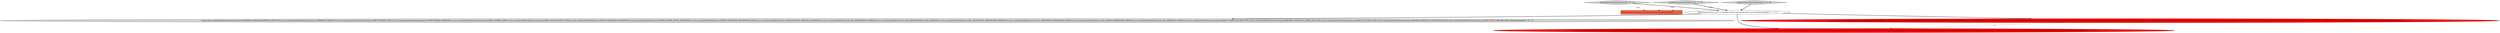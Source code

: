 digraph {
0 [style = filled, label = "DBPPreferenceStore store = dataSourceDescriptor.getPreferenceStore()@@@3@@@['1', '1', '1']", fillcolor = white, shape = ellipse image = "AAA0AAABBB1BBB"];
7 [style = filled, label = "return store.contains(SQLPreferenceConstants.STATEMENT_INVALIDATE_BEFORE_EXECUTE) || store.contains(SQLPreferenceConstants.STATEMENT_TIMEOUT) || store.contains(SQLPreferenceConstants.SCRIPT_COMMIT_TYPE) || store.contains(SQLPreferenceConstants.SCRIPT_ERROR_HANDLING) || store.contains(SQLPreferenceConstants.SCRIPT_COMMIT_LINES) || store.contains(SQLPreferenceConstants.SCRIPT_FETCH_RESULT_SETS) || store.contains(ModelPreferences.SCRIPT_STATEMENT_DELIMITER) || store.contains(ModelPreferences.SCRIPT_IGNORE_NATIVE_DELIMITER) || store.contains(ModelPreferences.SCRIPT_STATEMENT_DELIMITER_BLANK) || store.contains(ModelPreferences.QUERY_REMOVE_TRAILING_DELIMITER) || store.contains(ModelPreferences.SQL_PARAMETERS_ENABLED) || store.contains(ModelPreferences.SQL_PARAMETERS_IN_DDL_ENABLED) || store.contains(ModelPreferences.SQL_ANONYMOUS_PARAMETERS_ENABLED) || store.contains(ModelPreferences.SQL_ANONYMOUS_PARAMETERS_MARK) || store.contains(ModelPreferences.SQL_NAMED_PARAMETERS_PREFIX) || store.contains(ModelPreferences.SQL_VARIABLES_ENABLED) || store.contains(SQLPreferenceConstants.RESET_CURSOR_ON_EXECUTE) || store.contains(SQLPreferenceConstants.MAXIMIZE_EDITOR_ON_SCRIPT_EXECUTE) || store.contains(SQLPreferenceConstants.BEEP_ON_QUERY_END) || store.contains(SQLPreferenceConstants.REFRESH_DEFAULTS_AFTER_EXECUTE) || store.contains(SQLPreferenceConstants.CLEAR_OUTPUT_BEFORE_EXECUTE)@@@4@@@['0', '0', '1']", fillcolor = lightgray, shape = ellipse image = "AAA0AAABBB3BBB"];
6 [style = filled, label = "hasDataSourceSpecificOptions['0', '0', '1']", fillcolor = lightgray, shape = diamond image = "AAA0AAABBB3BBB"];
1 [style = filled, label = "hasDataSourceSpecificOptions['1', '0', '0']", fillcolor = lightgray, shape = diamond image = "AAA0AAABBB1BBB"];
4 [style = filled, label = "return store.contains(SQLPreferenceConstants.EDITOR_SEPARATE_CONNECTION) || store.contains(SQLPreferenceConstants.EDITOR_CONNECT_ON_ACTIVATE) || store.contains(SQLPreferenceConstants.EDITOR_CONNECT_ON_EXECUTE) || store.contains(SQLPreferenceConstants.AUTO_SAVE_ON_CLOSE) || store.contains(SQLPreferenceConstants.AUTO_SAVE_ON_EXECUTE) || store.contains(SQLPreferenceConstants.FOLDING_ENABLED) || store.contains(SQLPreferenceConstants.MARK_OCCURRENCES_UNDER_CURSOR) || store.contains(SQLPreferenceConstants.RESULT_SET_CLOSE_ON_ERROR)@@@4@@@['0', '1', '0']", fillcolor = red, shape = ellipse image = "AAA1AAABBB2BBB"];
2 [style = filled, label = "return store.contains(SQLPreferenceConstants.EDITOR_SEPARATE_CONNECTION) || store.contains(SQLPreferenceConstants.EDITOR_CONNECT_ON_ACTIVATE) || store.contains(SQLPreferenceConstants.EDITOR_CONNECT_ON_EXECUTE) || store.contains(SQLPreferenceConstants.AUTO_SAVE_ON_CLOSE) || store.contains(SQLPreferenceConstants.AUTO_SAVE_ON_EXECUTE) || store.contains(SQLPreferenceConstants.FOLDING_ENABLED) || store.contains(SQLPreferenceConstants.MARK_OCCURRENCES_UNDER_CURSOR) || store.contains(SQLPreferenceConstants.RESULT_SET_CLOSE_ON_ERROR) || store.contains(SQLPreferenceConstants.RESULT_SET_ORIENTATION)@@@4@@@['1', '0', '0']", fillcolor = red, shape = ellipse image = "AAA1AAABBB1BBB"];
3 [style = filled, label = "DBPDataSourceContainer dataSourceDescriptor@@@2@@@['1', '1', '1']", fillcolor = tomato, shape = box image = "AAA0AAABBB1BBB"];
5 [style = filled, label = "hasDataSourceSpecificOptions['0', '1', '0']", fillcolor = lightgray, shape = diamond image = "AAA0AAABBB2BBB"];
2->4 [style = dashed, label="0"];
6->0 [style = bold, label=""];
1->0 [style = bold, label=""];
5->3 [style = dotted, label="true"];
5->0 [style = bold, label=""];
6->3 [style = dotted, label="true"];
0->4 [style = bold, label=""];
0->2 [style = bold, label=""];
0->7 [style = bold, label=""];
1->3 [style = dotted, label="true"];
}
